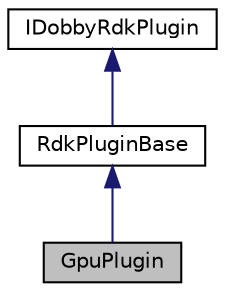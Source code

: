 digraph "GpuPlugin"
{
 // LATEX_PDF_SIZE
  edge [fontname="Helvetica",fontsize="10",labelfontname="Helvetica",labelfontsize="10"];
  node [fontname="Helvetica",fontsize="10",shape=record];
  Node1 [label="GpuPlugin",height=0.2,width=0.4,color="black", fillcolor="grey75", style="filled", fontcolor="black",tooltip="Dobby GPU plugin."];
  Node2 -> Node1 [dir="back",color="midnightblue",fontsize="10",style="solid",fontname="Helvetica"];
  Node2 [label="RdkPluginBase",height=0.2,width=0.4,color="black", fillcolor="white", style="filled",URL="$classRdkPluginBase.html",tooltip="Basic object that provides the default overrides for a plugin."];
  Node3 -> Node2 [dir="back",color="midnightblue",fontsize="10",style="solid",fontname="Helvetica"];
  Node3 [label="IDobbyRdkPlugin",height=0.2,width=0.4,color="black", fillcolor="white", style="filled",URL="$classIDobbyRdkPlugin.html",tooltip="Interface that plugin libraries have to implement."];
}
